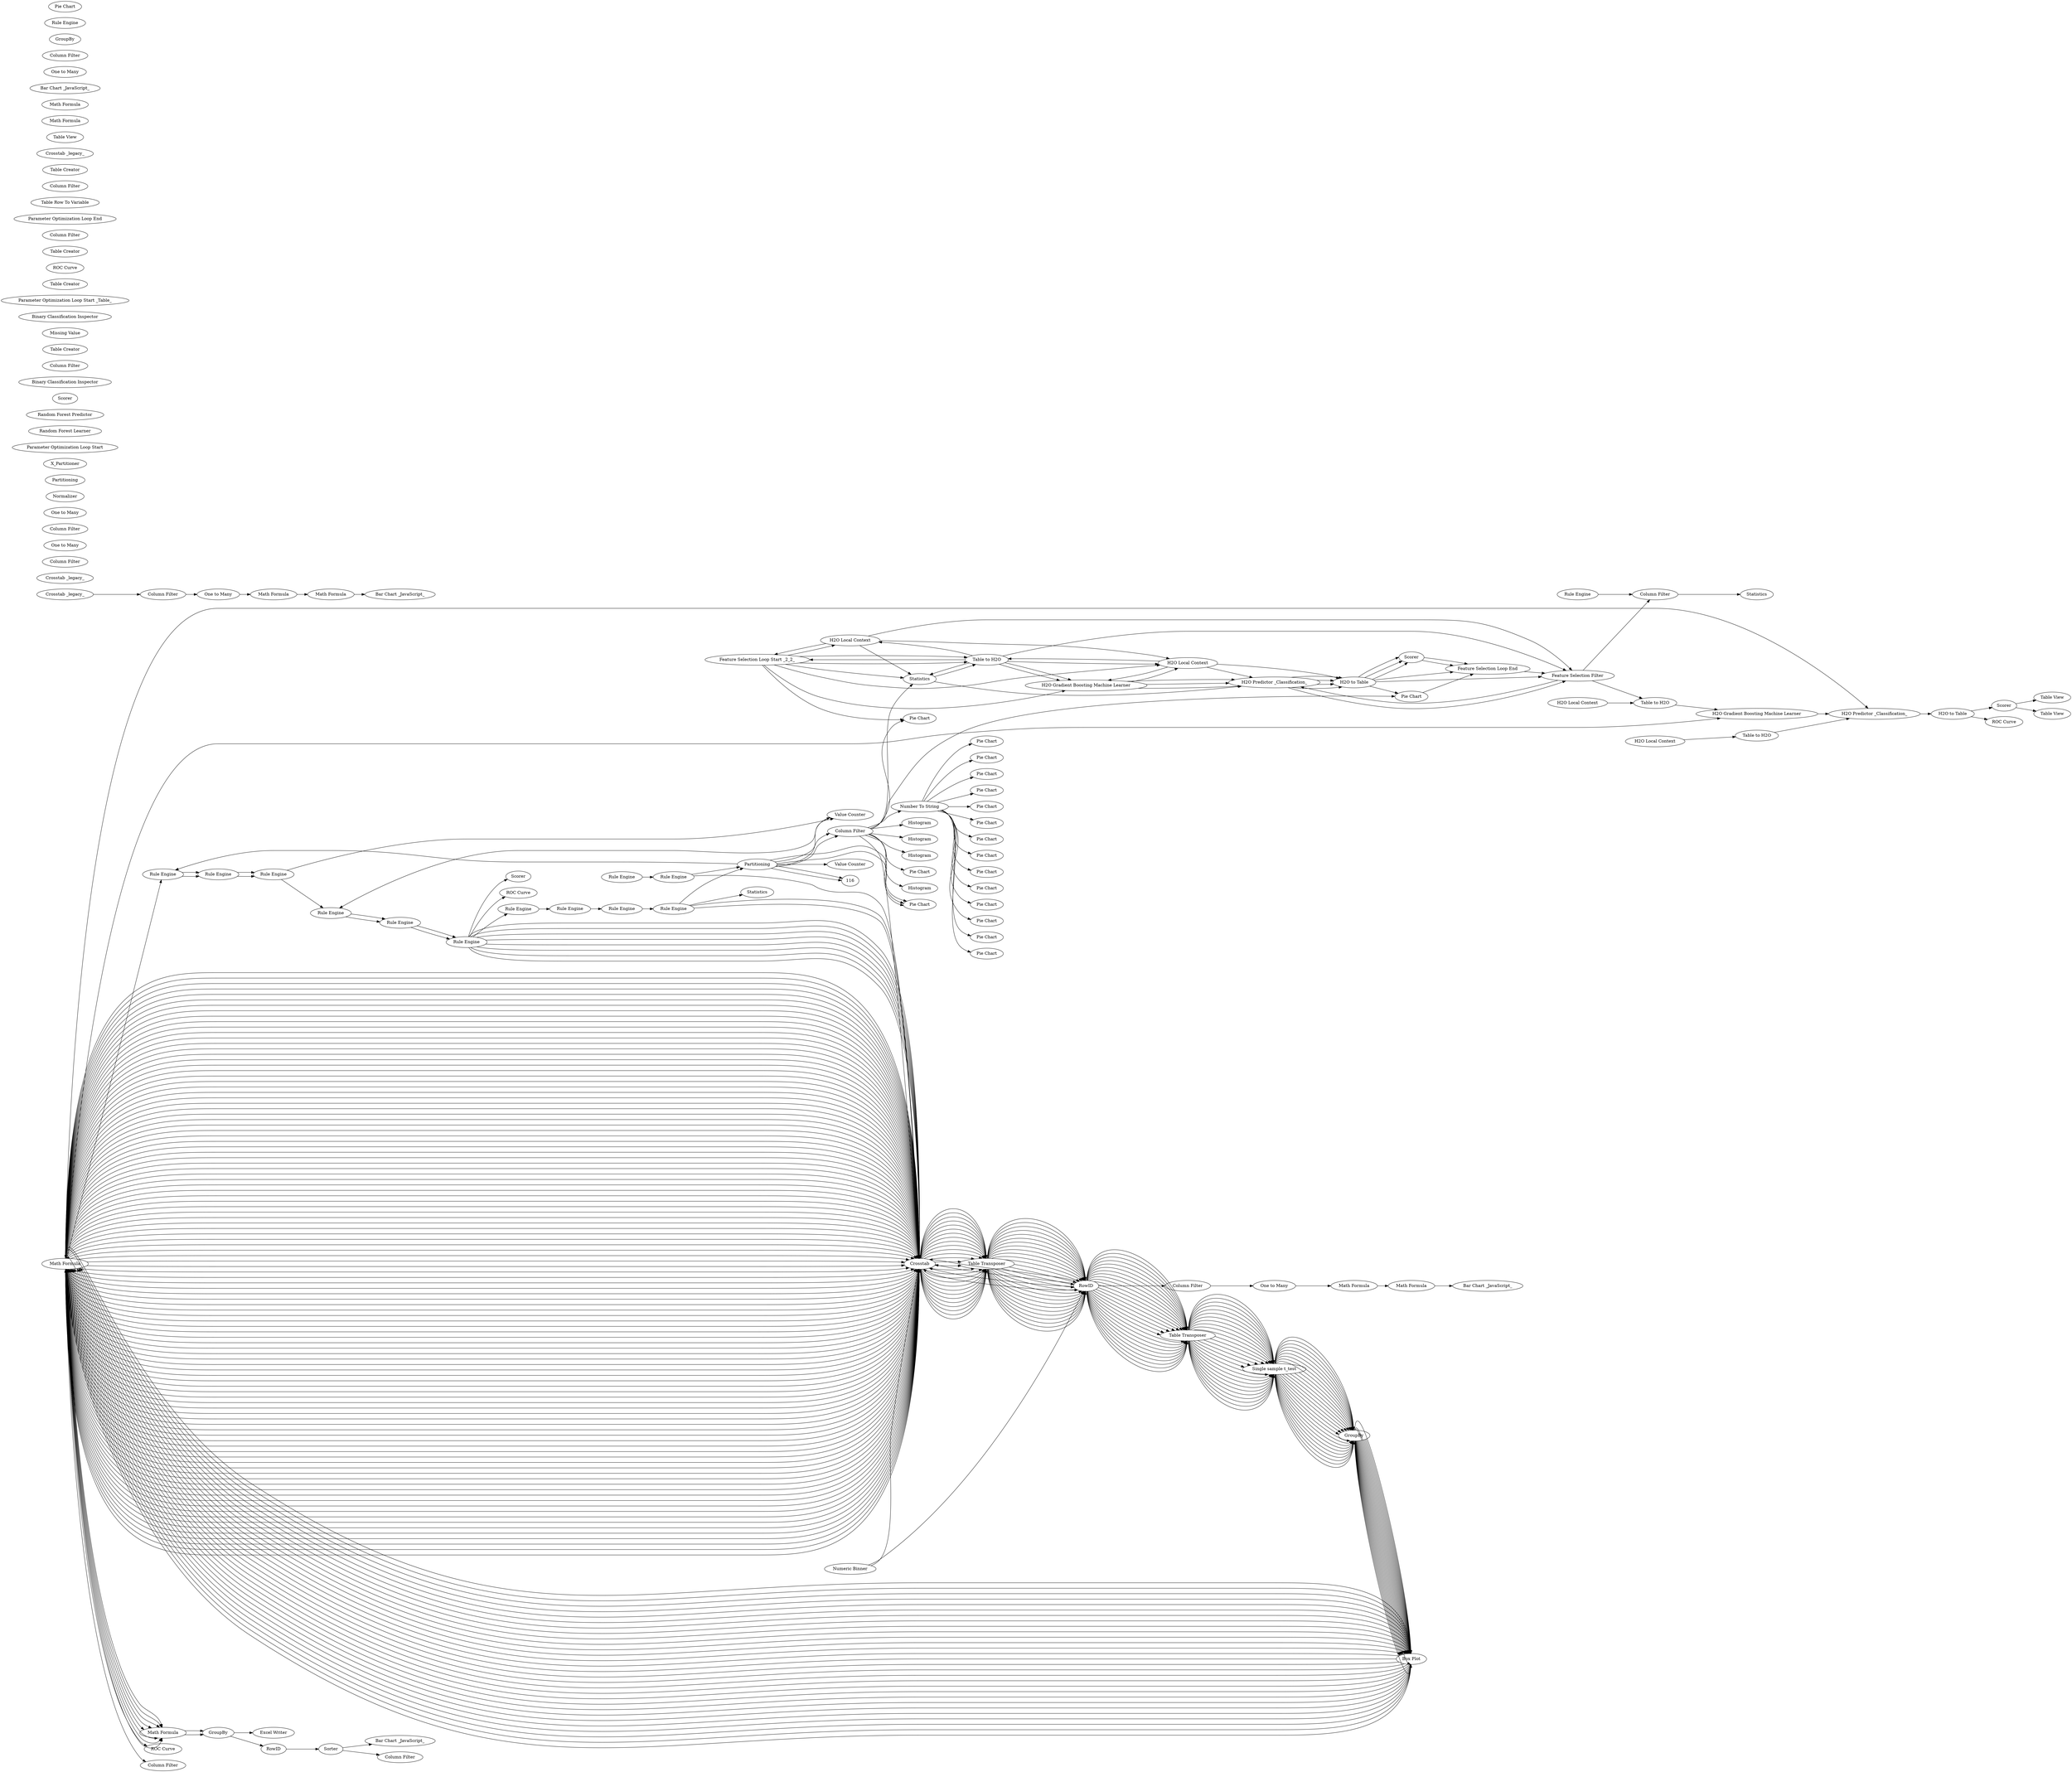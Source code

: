 digraph {
	1 [label="CSV Reader"]
	4 [label="Row Filter"]
	5 [label="Missing Value"]
	6 [label="Row Filter"]
	7 [label="Missing Value"]
	8 [label=Concatenate]
	10 [label="Linear Correlation"]
	11 [label="Column Filter"]
	33 [label="Crosstab _legacy_"]
	34 [label="Crosstab _legacy_"]
	35 [label="Column Filter"]
	36 [label="One to Many"]
	37 [label="Math Formula"]
	38 [label="Math Formula"]
	39 [label="Bar Chart _JavaScript_"]
	40 [label="Column Filter"]
	41 [label="One to Many"]
	42 [label="Bar Chart _JavaScript_"]
	43 [label="Math Formula"]
	44 [label="Math Formula"]
	30 [label="Numeric Binner"]
	33 [label="One to Many"]
	56 [label="Crosstab _legacy_"]
	57 [label="Column Filter"]
	58 [label="One to Many"]
	59 [label="Bar Chart _JavaScript_"]
	60 [label="Math Formula"]
	61 [label="Math Formula"]
	62 [label="Math Formula"]
	63 [label="Math Formula"]
	64 [label="Math Formula"]
	65 [label="Math Formula"]
	66 [label="Math Formula"]
	67 [label="Math Formula"]
	68 [label="Crosstab _legacy_"]
	69 [label="Column Filter"]
	70 [label="One to Many"]
	71 [label="Bar Chart _JavaScript_"]
	72 [label="Math Formula"]
	73 [label="One to Many"]
	74 [label="Bar Chart _JavaScript_"]
	75 [label="Math Formula"]
	77 [label="Math Formula"]
	78 [label="Crosstab _legacy_"]
	79 [label="Math Formula"]
	80 [label="Math Formula"]
	81 [label="Column Filter"]
	26 [label="Column Filter"]
	27 [label=GroupBy]
	28 [label="Math Formula"]
	29 [label="Column Aggregator"]
	31 [label="Table Transposer"]
	32 [label="Table Transposer"]
	33 [label=RowID]
	48 [label=Crosstab]
	49 [label="Table Creator"]
	50 [label=Joiner]
	26 [label="Column Filter"]
	27 [label=GroupBy]
	28 [label="Math Formula"]
	29 [label="Column Aggregator"]
	31 [label="Table Transposer"]
	32 [label="Table Transposer"]
	33 [label=RowID]
	48 [label=Crosstab]
	26 [label="Column Filter"]
	27 [label=GroupBy]
	28 [label="Math Formula"]
	29 [label="Column Aggregator"]
	31 [label="Table Transposer"]
	32 [label="Table Transposer"]
	33 [label=RowID]
	48 [label=Crosstab]
	26 [label="Column Filter"]
	27 [label=GroupBy]
	28 [label="Math Formula"]
	29 [label="Column Aggregator"]
	31 [label="Table Transposer"]
	32 [label="Table Transposer"]
	33 [label=RowID]
	48 [label=Crosstab]
	26 [label="Column Filter"]
	27 [label=GroupBy]
	28 [label="Math Formula"]
	29 [label="Column Aggregator"]
	31 [label="Table Transposer"]
	32 [label="Table Transposer"]
	33 [label=RowID]
	48 [label=Crosstab]
	26 [label="Column Filter"]
	27 [label=GroupBy]
	28 [label="Math Formula"]
	29 [label="Column Aggregator"]
	31 [label="Table Transposer"]
	32 [label="Table Transposer"]
	33 [label=RowID]
	48 [label=Crosstab]
	26 [label="Column Filter"]
	27 [label=GroupBy]
	28 [label="Math Formula"]
	29 [label="Column Aggregator"]
	31 [label="Table Transposer"]
	32 [label="Table Transposer"]
	33 [label=RowID]
	48 [label=Crosstab]
	26 [label="Column Filter"]
	27 [label=GroupBy]
	28 [label="Math Formula"]
	29 [label="Column Aggregator"]
	31 [label="Table Transposer"]
	32 [label="Table Transposer"]
	33 [label=RowID]
	48 [label=Crosstab]
	56 [label=Concatenate]
	57 [label=RowID]
	59 [label="Table Creator"]
	60 [label=Joiner]
	61 [label="Column Resorter"]
	26 [label="Column Filter"]
	27 [label=GroupBy]
	28 [label="Math Formula"]
	29 [label="Column Aggregator"]
	31 [label="Table Transposer"]
	32 [label="Table Transposer"]
	33 [label=RowID]
	48 [label=Crosstab]
	26 [label="Column Filter"]
	27 [label=GroupBy]
	28 [label="Math Formula"]
	29 [label="Column Aggregator"]
	31 [label="Table Transposer"]
	32 [label="Table Transposer"]
	33 [label=RowID]
	48 [label=Crosstab]
	26 [label="Column Filter"]
	27 [label=GroupBy]
	28 [label="Math Formula"]
	29 [label="Column Aggregator"]
	31 [label="Table Transposer"]
	32 [label="Table Transposer"]
	33 [label=RowID]
	48 [label=Crosstab]
	26 [label="Column Filter"]
	27 [label=GroupBy]
	28 [label="Math Formula"]
	29 [label="Column Aggregator"]
	31 [label="Table Transposer"]
	32 [label="Table Transposer"]
	33 [label=RowID]
	48 [label=Crosstab]
	26 [label="Column Filter"]
	27 [label=GroupBy]
	28 [label="Math Formula"]
	29 [label="Column Aggregator"]
	31 [label="Table Transposer"]
	32 [label="Table Transposer"]
	33 [label=RowID]
	48 [label=Crosstab]
	26 [label="Column Filter"]
	27 [label=GroupBy]
	28 [label="Math Formula"]
	29 [label="Column Aggregator"]
	31 [label="Table Transposer"]
	32 [label="Table Transposer"]
	33 [label=RowID]
	48 [label=Crosstab]
	62 [label="Column Resorter"]
	63 [label=Joiner]
	64 [label="Table Creator"]
	65 [label=RowID]
	66 [label=Concatenate]
	26 [label="Column Filter"]
	27 [label=GroupBy]
	28 [label="Math Formula"]
	29 [label="Column Aggregator"]
	31 [label="Table Transposer"]
	32 [label="Table Transposer"]
	33 [label=RowID]
	48 [label=Crosstab]
	26 [label="Column Filter"]
	27 [label=GroupBy]
	28 [label="Math Formula"]
	29 [label="Column Aggregator"]
	31 [label="Table Transposer"]
	32 [label="Table Transposer"]
	33 [label=RowID]
	48 [label=Crosstab]
	26 [label="Column Filter"]
	27 [label=GroupBy]
	28 [label="Math Formula"]
	29 [label="Column Aggregator"]
	31 [label="Table Transposer"]
	32 [label="Table Transposer"]
	33 [label=RowID]
	48 [label=Crosstab]
	26 [label="Column Filter"]
	27 [label=GroupBy]
	28 [label="Math Formula"]
	29 [label="Column Aggregator"]
	31 [label="Table Transposer"]
	32 [label="Table Transposer"]
	33 [label=RowID]
	48 [label=Crosstab]
	26 [label="Column Filter"]
	27 [label=GroupBy]
	28 [label="Math Formula"]
	29 [label="Column Aggregator"]
	31 [label="Table Transposer"]
	32 [label="Table Transposer"]
	33 [label=RowID]
	48 [label=Crosstab]
	67 [label="Column Resorter"]
	68 [label=Concatenate]
	69 [label=RowID]
	70 [label="Table Creator"]
	71 [label=Joiner]
	26 [label="Column Filter"]
	27 [label=GroupBy]
	28 [label="Math Formula"]
	29 [label="Column Aggregator"]
	31 [label="Table Transposer"]
	32 [label="Table Transposer"]
	33 [label=RowID]
	48 [label=Crosstab]
	26 [label="Column Filter"]
	27 [label=GroupBy]
	28 [label="Math Formula"]
	29 [label="Column Aggregator"]
	31 [label="Table Transposer"]
	32 [label="Table Transposer"]
	33 [label=RowID]
	48 [label=Crosstab]
	26 [label="Column Filter"]
	27 [label=GroupBy]
	28 [label="Math Formula"]
	29 [label="Column Aggregator"]
	31 [label="Table Transposer"]
	32 [label="Table Transposer"]
	33 [label=RowID]
	48 [label=Crosstab]
	26 [label="Column Filter"]
	27 [label=GroupBy]
	28 [label="Math Formula"]
	29 [label="Column Aggregator"]
	31 [label="Table Transposer"]
	32 [label="Table Transposer"]
	33 [label=RowID]
	48 [label=Crosstab]
	71 [label=Joiner]
	72 [label="Table Creator"]
	73 [label=RowID]
	74 [label=Concatenate]
	75 [label="Column Resorter"]
	26 [label="Column Filter"]
	27 [label=GroupBy]
	28 [label="Math Formula"]
	29 [label="Column Aggregator"]
	31 [label="Table Transposer"]
	32 [label="Table Transposer"]
	33 [label=RowID]
	48 [label=Crosstab]
	26 [label="Column Filter"]
	27 [label=GroupBy]
	28 [label="Math Formula"]
	29 [label="Column Aggregator"]
	31 [label="Table Transposer"]
	32 [label="Table Transposer"]
	33 [label=RowID]
	48 [label=Crosstab]
	26 [label="Column Filter"]
	27 [label=GroupBy]
	28 [label="Math Formula"]
	29 [label="Column Aggregator"]
	31 [label="Table Transposer"]
	32 [label="Table Transposer"]
	33 [label=RowID]
	48 [label=Crosstab]
	74 [label=Concatenate]
	75 [label=RowID]
	76 [label="Column Resorter"]
	77 [label="Table Creator"]
	78 [label=Joiner]
	26 [label="Column Filter"]
	27 [label=GroupBy]
	28 [label="Math Formula"]
	29 [label="Column Aggregator"]
	31 [label="Table Transposer"]
	32 [label="Table Transposer"]
	33 [label=RowID]
	48 [label=Crosstab]
	26 [label="Column Filter"]
	27 [label=GroupBy]
	28 [label="Math Formula"]
	29 [label="Column Aggregator"]
	31 [label="Table Transposer"]
	32 [label="Table Transposer"]
	33 [label=RowID]
	48 [label=Crosstab]
	76 [label="Column Resorter"]
	77 [label="Table Creator"]
	78 [label=Concatenate]
	79 [label=RowID]
	80 [label=Joiner]
	83 [label=Concatenate]
	84 [label=RowID]
	88 [label="Excel Writer"]
	1 [label="Box Plot"]
	2 [label="Column Filter"]
	3 [label="Box Plot"]
	4 [label="Box Plot"]
	5 [label="Box Plot"]
	50 [label="Crosstab _legacy_"]
	51 [label="Math Formula"]
	52 [label="Math Formula"]
	53 [label="Bar Chart _JavaScript_"]
	54 [label="One to Many"]
	55 [label="Column Filter"]
	56 [label="Crosstab _legacy_"]
	57 [label="Column Filter"]
	58 [label="One to Many"]
	59 [label="Bar Chart _JavaScript_"]
	60 [label="Math Formula"]
	61 [label="Math Formula"]
	62 [label="Math Formula"]
	14 [label="Independent groups t_test"]
	16 [label="Box Plot"]
	17 [label="Box Plot"]
	26 [label="Single sample t_test"]
	29 [label="Box Plot"]
	63 [label="One_way ANOVA"]
	64 [label="Column Filter"]
	59 [label="Column Filter"]
	60 [label="One to Many"]
	61 [label=Normalizer]
	62 [label=Partitioning]
	63 [label=X_Partitioner]
	64 [label="Parameter Optimization Loop Start"]
	65 [label="RProp MLP Learner"]
	66 [label="MultiLayerPerceptron Predictor"]
	67 [label="Binary Classification Inspector"]
	123 [label="Column Filter"]
	124 [label="Loop End"]
	125 [label=GroupBy]
	126 [label="Table Row To Variable"]
	127 [label="Parameter Optimization Loop End"]
	128 [label="Table Row To Variable"]
	66 [label="RProp MLP Learner"]
	67 [label="MultiLayerPerceptron Predictor"]
	68 [label="Binary Classification Inspector"]
	69 [label="Column Filter"]
	71 [label="Missing Value"]
	72 [label="Number To String"]
	73 [label="String To Number"]
	75 [label="ROC Curve"]
	76 [label="Table View"]
	65 [label="Random Forest Learner"]
	66 [label="Random Forest Predictor"]
	67 [label=Scorer]
	68 [label="Binary Classification Inspector"]
	72 [label="Binary Classification Inspector"]
	73 [label="Parameter Optimization Loop Start _Table_"]
	74 [label="Table Creator"]
	78 [label="Column Filter"]
	79 [label="Parameter Optimization Loop End"]
	80 [label="Table Row To Variable"]
	82 [label="Math Formula"]
	83 [label="Math Formula"]
	84 [label="Math Formula"]
	86 [label=RowID]
	89 [label="Bar Chart _JavaScript_"]
	90 [label=Sorter]
	91 [label=Scorer]
	92 [label="ROC Curve"]
	93 [label="ROC Curve"]
	94 [label="Column Filter"]
	95 [label="Column Filter"]
	118 [label="Rule Engine"]
	119 [label="Rule Engine"]
	120 [label="Rule Engine"]
	121 [label="Rule Engine"]
	123 [label="Rule Engine"]
	124 [label="Rule Engine"]
	125 [label="Rule Engine"]
	126 [label="Rule Engine"]
	127 [label="Rule Engine"]
	128 [label="Rule Engine"]
	129 [label="Rule Engine"]
	130 [label="Rule Engine"]
	131 [label="Rule Engine"]
	132 [label="Rule Engine"]
	133 [label=Statistics]
	135 [label="Column Filter"]
	136 [label=Statistics]
	120 [label=Partitioning]
	121 [label="Value Counter"]
	122 [label="Value Counter"]
	1 [label="H2O Local Context"]
	2 [label="Table to H2O"]
	4 [label="Parameter Optimization Loop Start"]
	5 [label="Table to H2O"]
	6 [label="H2O Local Context"]
	7 [label="H2O Predictor _Classification_"]
	8 [label="H2O to Table"]
	9 [label=Scorer]
	10 [label="Parameter Optimization Loop End"]
	11 [label="H2O Gradient Boosting Machine Learner"]
	1 [label="Table to H2O"]
	2 [label="Table to H2O"]
	3 [label="H2O Local Context"]
	4 [label="H2O Local Context"]
	5 [label="H2O Gradient Boosting Machine Learner"]
	6 [label="H2O Predictor _Classification_"]
	7 [label="H2O to Table"]
	8 [label=Scorer]
	9 [label="Table View"]
	10 [label="Table View"]
	11 [label="ROC Curve"]
	1 [label="Feature Selection Loop Start _2_2_"]
	2 [label="Table to H2O"]
	3 [label="Table to H2O"]
	4 [label="H2O Local Context"]
	5 [label="H2O Local Context"]
	6 [label="H2O Gradient Boosting Machine Learner"]
	7 [label="H2O Predictor _Classification_"]
	8 [label="H2O to Table"]
	9 [label=Scorer]
	10 [label="Feature Selection Loop End"]
	11 [label="Feature Selection Filter"]
	12 [label="Table to H2O"]
	13 [label="Table to H2O"]
	14 [label="H2O Local Context"]
	15 [label="H2O Local Context"]
	16 [label="H2O Gradient Boosting Machine Learner"]
	17 [label="H2O Predictor _Classification_"]
	18 [label="H2O to Table"]
	19 [label=Scorer]
	20 [label="ROC Curve"]
	21 [label="Table View"]
	22 [label="Table View"]
	365 [label="Rule Engine"]
	82 [label=GroupBy]
	84 [label=GroupBy]
	85 [label="Rule Engine"]
	87 [label="Rule Engine"]
	3 [label=Statistics]
	363 [label="Pie Chart"]
	364 [label="Column Filter"]
	365 [label="Pie Chart"]
	366 [label="Pie Chart"]
	367 [label="Pie Chart"]
	368 [label="Pie Chart"]
	369 [label="Number To String"]
	370 [label="Pie Chart"]
	371 [label="Pie Chart"]
	372 [label="Pie Chart"]
	373 [label="Pie Chart"]
	374 [label="Pie Chart"]
	375 [label="Pie Chart"]
	376 [label="Pie Chart"]
	377 [label="Pie Chart"]
	378 [label="Pie Chart"]
	379 [label="Pie Chart"]
	380 [label="Pie Chart"]
	381 [label="Pie Chart"]
	382 [label="Pie Chart"]
	383 [label="Pie Chart"]
	384 [label=Histogram]
	385 [label=Histogram]
	386 [label=Histogram]
	387 [label=Histogram]
	26 -> 27
	27 -> 29
	28 -> 48
	29 -> 28
	31 -> 33
	32 -> 26
	33 -> 32
	48 -> 31
	28 -> 48
	26 -> 27
	27 -> 29
	29 -> 28
	31 -> 33
	32 -> 26
	33 -> 32
	48 -> 31
	26 -> 27
	27 -> 29
	29 -> 28
	31 -> 33
	32 -> 26
	33 -> 32
	48 -> 31
	26 -> 27
	27 -> 29
	29 -> 28
	31 -> 33
	32 -> 26
	33 -> 32
	48 -> 31
	26 -> 27
	27 -> 29
	29 -> 28
	31 -> 33
	32 -> 26
	33 -> 32
	48 -> 31
	26 -> 27
	27 -> 29
	29 -> 28
	31 -> 33
	32 -> 26
	33 -> 32
	48 -> 31
	26 -> 27
	27 -> 29
	29 -> 28
	31 -> 33
	32 -> 26
	33 -> 32
	48 -> 31
	26 -> 27
	27 -> 29
	29 -> 28
	31 -> 33
	32 -> 26
	33 -> 32
	48 -> 31
	28 -> 48
	28 -> 48
	28 -> 48
	28 -> 48
	28 -> 48
	28 -> 48
	28 -> 48
	28 -> 48
	28 -> 48
	28 -> 48
	28 -> 48
	26 -> 27
	27 -> 29
	29 -> 28
	31 -> 33
	32 -> 26
	33 -> 32
	48 -> 31
	26 -> 27
	27 -> 29
	29 -> 28
	31 -> 33
	32 -> 26
	33 -> 32
	48 -> 31
	26 -> 27
	27 -> 29
	29 -> 28
	31 -> 33
	32 -> 26
	33 -> 32
	48 -> 31
	26 -> 27
	27 -> 29
	29 -> 28
	31 -> 33
	32 -> 26
	33 -> 32
	48 -> 31
	26 -> 27
	27 -> 29
	29 -> 28
	31 -> 33
	32 -> 26
	33 -> 32
	48 -> 31
	26 -> 27
	27 -> 29
	29 -> 28
	31 -> 33
	32 -> 26
	33 -> 32
	48 -> 31
	28 -> 48
	28 -> 48
	28 -> 48
	28 -> 48
	28 -> 48
	28 -> 48
	28 -> 48
	28 -> 48
	128 -> 48
	28 -> 48
	26 -> 27
	27 -> 29
	29 -> 28
	31 -> 33
	32 -> 26
	33 -> 32
	48 -> 31
	26 -> 27
	27 -> 29
	29 -> 28
	31 -> 33
	32 -> 26
	33 -> 32
	48 -> 31
	26 -> 27
	27 -> 29
	29 -> 28
	31 -> 33
	32 -> 26
	33 -> 32
	48 -> 31
	26 -> 27
	27 -> 29
	29 -> 28
	31 -> 33
	32 -> 26
	33 -> 32
	48 -> 31
	26 -> 27
	27 -> 29
	29 -> 28
	31 -> 33
	32 -> 26
	33 -> 32
	48 -> 31
	28 -> 48
	28 -> 48
	28 -> 48
	128 -> 48
	28 -> 48
	28 -> 48
	28 -> 48
	28 -> 48
	28 -> 48
	26 -> 27
	27 -> 29
	29 -> 28
	31 -> 33
	32 -> 26
	33 -> 32
	48 -> 31
	26 -> 27
	27 -> 29
	29 -> 28
	31 -> 33
	32 -> 26
	33 -> 32
	48 -> 31
	26 -> 27
	27 -> 29
	29 -> 28
	31 -> 33
	32 -> 26
	33 -> 32
	48 -> 31
	26 -> 27
	27 -> 29
	29 -> 28
	31 -> 33
	32 -> 26
	33 -> 32
	48 -> 31
	28 -> 48
	28 -> 48
	28 -> 48
	28 -> 48
	28 -> 48
	28 -> 48
	28 -> 48
	28 -> 48
	26 -> 27
	27 -> 29
	29 -> 28
	31 -> 33
	32 -> 26
	33 -> 32
	48 -> 31
	26 -> 27
	27 -> 29
	29 -> 28
	31 -> 33
	32 -> 26
	33 -> 32
	48 -> 31
	26 -> 27
	27 -> 29
	29 -> 28
	31 -> 33
	32 -> 26
	33 -> 32
	48 -> 31
	28 -> 48
	28 -> 48
	28 -> 48
	28 -> 48
	28 -> 48
	28 -> 48
	28 -> 48
	26 -> 27
	27 -> 29
	29 -> 28
	31 -> 33
	32 -> 26
	33 -> 32
	48 -> 31
	26 -> 27
	27 -> 29
	29 -> 28
	31 -> 33
	32 -> 26
	33 -> 32
	48 -> 31
	28 -> 48
	28 -> 48
	28 -> 48
	28 -> 48
	28 -> 48
	28 -> 48
	28 -> 83
	28 -> 83
	28 -> 83
	28 -> 83
	28 -> 83
	28 -> 83
	28 -> 83
	83 -> 84
	84 -> 88
	30 -> 33
	30 -> 48
	33 -> 48
	33 -> 48
	33 -> 48
	28 -> 48
	28 -> 48
	28 -> 48
	28 -> 48
	28 -> 48
	28 -> 48
	28 -> 48
	28 -> 48
	128 -> 48
	28 -> 48
	28 -> 48
	28 -> 48
	28 -> 48
	28 -> 48
	28 -> 48
	28 -> 48
	28 -> 48
	28 -> 48
	28 -> 48
	28 -> 48
	28 -> 48
	28 -> 48
	2 -> 3
	2 -> 1
	2 -> 4
	2 -> 5
	28 -> 16
	28 -> 17
	28 -> 29
	33 -> 40
	34 -> 35
	35 -> 36
	36 -> 37
	37 -> 38
	38 -> 39
	40 -> 41
	41 -> 43
	43 -> 44
	44 -> 42
	33 -> 48
	28 -> 48
	28 -> 48
	28 -> 48
	28 -> 48
	28 -> 48
	28 -> 48
	28 -> 48
	28 -> 48
	28 -> 48
	28 -> 48
	28 -> 48
	28 -> 48
	28 -> 48
	28 -> 48
	128 -> 48
	28 -> 48
	28 -> 123
	123 -> 124
	124 -> 125
	125 -> 126
	126 -> 127
	127 -> 128
	28 -> 48
	28 -> 48
	28 -> 48
	28 -> 48
	28 -> 48
	28 -> 48
	128 -> 48
	28 -> 48
	28 -> 48
	28 -> 48
	28 -> 48
	28 -> 48
	28 -> 48
	28 -> 48
	28 -> 48
	128 -> 48
	128 -> 48
	128 -> 48
	128 -> 91
	128 -> 93
	28 -> 48
	28 -> 48
	28 -> 92
	28 -> 48
	28 -> 94
	28 -> 48
	28 -> 48
	28 -> 48
	28 -> 48
	28 -> 83
	83 -> 84
	84 -> 86
	86 -> 90
	90 -> 89
	90 -> 95
	118 -> 135
	132 -> 120
	120 -> 123
	121 -> 126
	123 -> 124
	124 -> 125
	125 -> 121
	126 -> 127
	127 -> 128
	128 -> 129
	129 -> 130
	130 -> 131
	131 -> 132
	132 -> 133
	135 -> 136
	1 -> 2
	2 -> 11
	4 -> 11
	5 -> 7
	6 -> 5
	7 -> 8
	8 -> 9
	9 -> 10
	11 -> 7
	1 -> 3
	1 -> 2
	2 -> 6
	3 -> 7
	4 -> 3
	5 -> 2
	6 -> 7
	7 -> 8
	8 -> 9
	9 -> 10
	10 -> 11
	11 -> 12
	12 -> 16
	13 -> 17
	14 -> 13
	15 -> 12
	16 -> 17
	17 -> 18
	18 -> 19
	18 -> 20
	19 -> 22
	19 -> 21
	1 -> 5
	2 -> 6
	3 -> 2
	4 -> 1
	5 -> 6
	6 -> 7
	7 -> 11
	7 -> 8
	8 -> 9
	8 -> 10
	85 -> 87
	364 -> 365
	364 -> 366
	364 -> 48
	364 -> 363
	364 -> 368
	364 -> 369
	364 -> 384
	364 -> 385
	364 -> 386
	364 -> 3
	364 -> 387
	369 -> 371
	369 -> 370
	369 -> 373
	369 -> 372
	369 -> 375
	369 -> 374
	369 -> 377
	369 -> 376
	369 -> 379
	369 -> 378
	369 -> 381
	369 -> 380
	369 -> 383
	369 -> 382
	1 -> 4
	1 -> 6
	1 -> 368
	4 -> 5
	5 -> 8
	6 -> 7
	7 -> 8
	8 -> 11
	8 -> 365
	11 -> 135
	132 -> 48
	132 -> 48
	120 -> 121
	120 -> 122
	120 -> 116
	120 -> 116
	120 -> 363
	120 -> 363
	120 -> 364
	120 -> 364
	365 -> 10
	87 -> 48
	87 -> 120
	rankdir=LR
}
